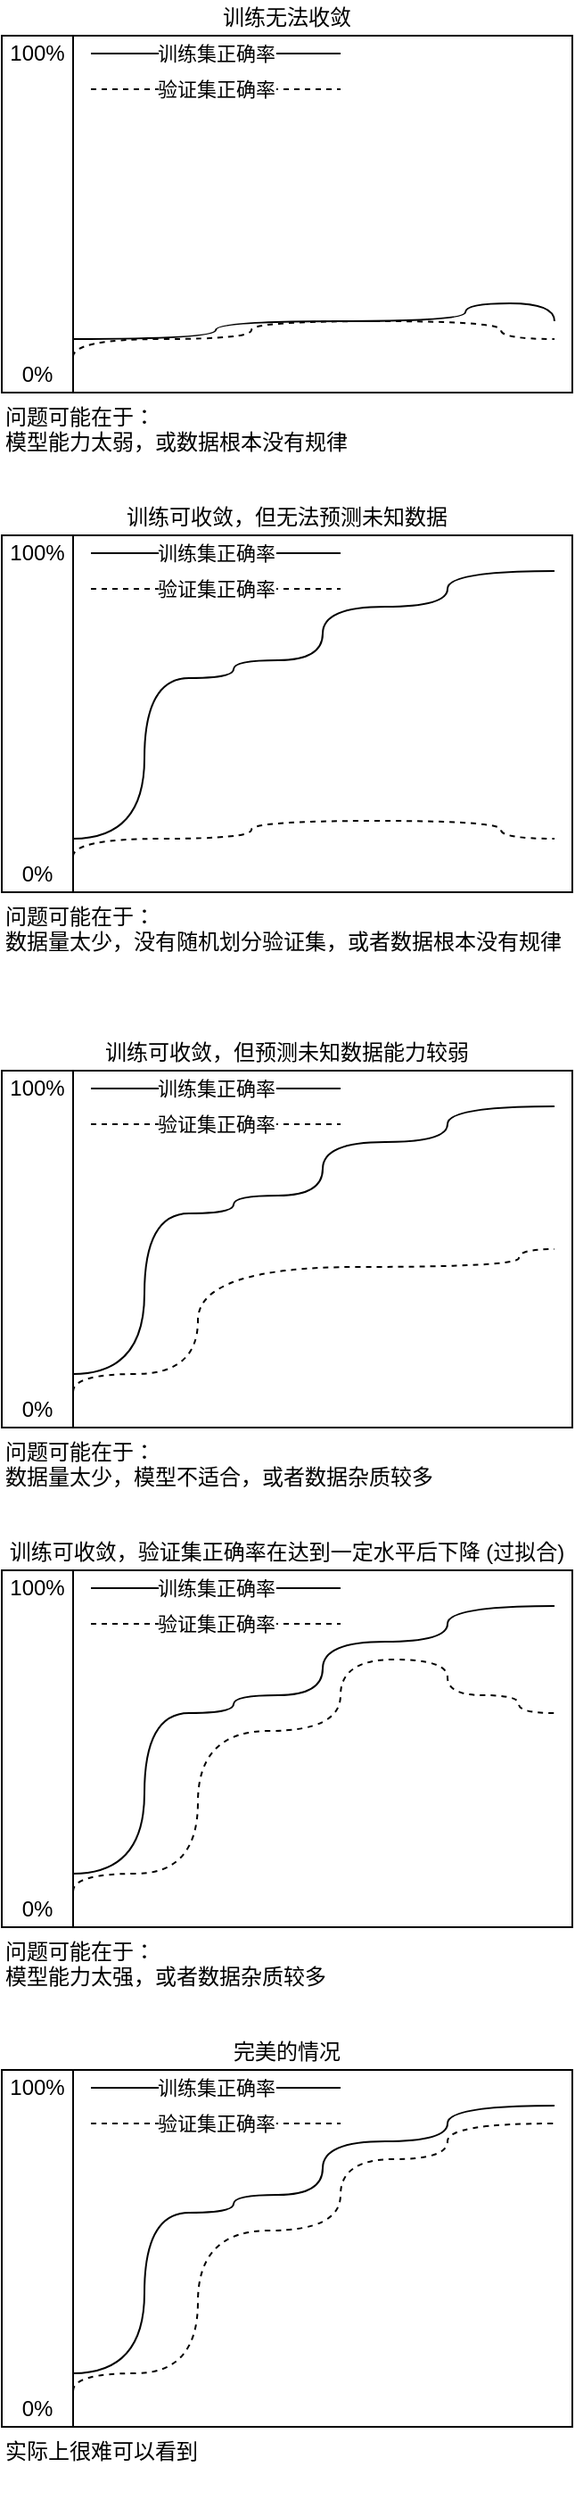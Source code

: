 <mxfile version="12.9.3" type="device"><diagram id="Jf6iSPuC51LlsNAV2yA5" name="Page-1"><mxGraphModel dx="788" dy="507" grid="1" gridSize="10" guides="1" tooltips="1" connect="1" arrows="1" fold="1" page="1" pageScale="1" pageWidth="850" pageHeight="1100" math="0" shadow="0"><root><mxCell id="0"/><mxCell id="1" parent="0"/><mxCell id="T1Avehn7_wAiSoHSimZY-3" value="" style="rounded=0;whiteSpace=wrap;html=1;" vertex="1" parent="1"><mxGeometry x="40" y="80" width="320" height="200" as="geometry"/></mxCell><mxCell id="T1Avehn7_wAiSoHSimZY-4" value="0%" style="text;html=1;strokeColor=none;fillColor=none;align=center;verticalAlign=middle;whiteSpace=wrap;rounded=0;" vertex="1" parent="1"><mxGeometry x="40" y="260" width="40" height="20" as="geometry"/></mxCell><mxCell id="T1Avehn7_wAiSoHSimZY-5" value="100%" style="text;html=1;strokeColor=none;fillColor=none;align=center;verticalAlign=middle;whiteSpace=wrap;rounded=0;" vertex="1" parent="1"><mxGeometry x="40" y="80" width="40" height="20" as="geometry"/></mxCell><mxCell id="T1Avehn7_wAiSoHSimZY-6" value="" style="endArrow=none;html=1;edgeStyle=orthogonalEdgeStyle;curved=1;" edge="1" parent="1"><mxGeometry width="50" height="50" relative="1" as="geometry"><mxPoint x="80" y="250" as="sourcePoint"/><mxPoint x="350" y="240" as="targetPoint"/><Array as="points"><mxPoint x="160" y="250"/><mxPoint x="160" y="240"/><mxPoint x="300" y="240"/><mxPoint x="300" y="230"/><mxPoint x="350" y="230"/></Array></mxGeometry></mxCell><mxCell id="T1Avehn7_wAiSoHSimZY-7" value="" style="endArrow=none;html=1;edgeStyle=orthogonalEdgeStyle;curved=1;dashed=1;" edge="1" parent="1"><mxGeometry width="50" height="50" relative="1" as="geometry"><mxPoint x="80" y="260" as="sourcePoint"/><mxPoint x="350" y="250" as="targetPoint"/><Array as="points"><mxPoint x="80" y="250"/><mxPoint x="180" y="250"/><mxPoint x="180" y="240"/><mxPoint x="320" y="240"/><mxPoint x="320" y="250"/></Array></mxGeometry></mxCell><mxCell id="T1Avehn7_wAiSoHSimZY-9" value="验证集正确率" style="endArrow=none;html=1;dashed=1;" edge="1" parent="1"><mxGeometry width="50" height="50" relative="1" as="geometry"><mxPoint x="90" y="110" as="sourcePoint"/><mxPoint x="230" y="110" as="targetPoint"/></mxGeometry></mxCell><mxCell id="T1Avehn7_wAiSoHSimZY-10" value="训练集正确率" style="endArrow=none;html=1;" edge="1" parent="1"><mxGeometry width="50" height="50" relative="1" as="geometry"><mxPoint x="90" y="90.0" as="sourcePoint"/><mxPoint x="230" y="90" as="targetPoint"/></mxGeometry></mxCell><mxCell id="T1Avehn7_wAiSoHSimZY-11" value="" style="endArrow=none;html=1;entryX=1;entryY=0;entryDx=0;entryDy=0;exitX=1;exitY=1;exitDx=0;exitDy=0;" edge="1" parent="1" source="T1Avehn7_wAiSoHSimZY-4" target="T1Avehn7_wAiSoHSimZY-5"><mxGeometry width="50" height="50" relative="1" as="geometry"><mxPoint x="240" y="260" as="sourcePoint"/><mxPoint x="290" y="210" as="targetPoint"/></mxGeometry></mxCell><mxCell id="T1Avehn7_wAiSoHSimZY-12" value="训练无法收敛&lt;br&gt;" style="text;html=1;strokeColor=none;fillColor=none;align=center;verticalAlign=middle;whiteSpace=wrap;rounded=0;" vertex="1" parent="1"><mxGeometry x="40" y="60" width="320" height="20" as="geometry"/></mxCell><mxCell id="T1Avehn7_wAiSoHSimZY-13" value="问题可能在于：&lt;br&gt;模型能力太弱，或数据根本没有规律" style="text;html=1;strokeColor=none;fillColor=none;align=left;verticalAlign=top;whiteSpace=wrap;rounded=0;" vertex="1" parent="1"><mxGeometry x="40" y="280" width="320" height="40" as="geometry"/></mxCell><mxCell id="T1Avehn7_wAiSoHSimZY-15" value="" style="rounded=0;whiteSpace=wrap;html=1;" vertex="1" parent="1"><mxGeometry x="40" y="360" width="320" height="200" as="geometry"/></mxCell><mxCell id="T1Avehn7_wAiSoHSimZY-16" value="0%" style="text;html=1;strokeColor=none;fillColor=none;align=center;verticalAlign=middle;whiteSpace=wrap;rounded=0;" vertex="1" parent="1"><mxGeometry x="40" y="540" width="40" height="20" as="geometry"/></mxCell><mxCell id="T1Avehn7_wAiSoHSimZY-17" value="100%" style="text;html=1;strokeColor=none;fillColor=none;align=center;verticalAlign=middle;whiteSpace=wrap;rounded=0;" vertex="1" parent="1"><mxGeometry x="40" y="360" width="40" height="20" as="geometry"/></mxCell><mxCell id="T1Avehn7_wAiSoHSimZY-18" value="" style="endArrow=none;html=1;edgeStyle=orthogonalEdgeStyle;curved=1;" edge="1" parent="1"><mxGeometry width="50" height="50" relative="1" as="geometry"><mxPoint x="80" y="530" as="sourcePoint"/><mxPoint x="350" y="380" as="targetPoint"/><Array as="points"><mxPoint x="120" y="530"/><mxPoint x="120" y="440"/><mxPoint x="170" y="440"/><mxPoint x="170" y="430"/><mxPoint x="220" y="430"/><mxPoint x="220" y="400"/><mxPoint x="290" y="400"/><mxPoint x="290" y="380"/><mxPoint x="350" y="380"/></Array></mxGeometry></mxCell><mxCell id="T1Avehn7_wAiSoHSimZY-19" value="" style="endArrow=none;html=1;edgeStyle=orthogonalEdgeStyle;curved=1;dashed=1;" edge="1" parent="1"><mxGeometry width="50" height="50" relative="1" as="geometry"><mxPoint x="80" y="540" as="sourcePoint"/><mxPoint x="350" y="530" as="targetPoint"/><Array as="points"><mxPoint x="80" y="530"/><mxPoint x="180" y="530"/><mxPoint x="180" y="520"/><mxPoint x="320" y="520"/><mxPoint x="320" y="530"/></Array></mxGeometry></mxCell><mxCell id="T1Avehn7_wAiSoHSimZY-20" value="验证集正确率" style="endArrow=none;html=1;dashed=1;" edge="1" parent="1"><mxGeometry width="50" height="50" relative="1" as="geometry"><mxPoint x="90" y="390" as="sourcePoint"/><mxPoint x="230" y="390" as="targetPoint"/></mxGeometry></mxCell><mxCell id="T1Avehn7_wAiSoHSimZY-21" value="训练集正确率" style="endArrow=none;html=1;" edge="1" parent="1"><mxGeometry width="50" height="50" relative="1" as="geometry"><mxPoint x="90" y="370.0" as="sourcePoint"/><mxPoint x="230" y="370" as="targetPoint"/></mxGeometry></mxCell><mxCell id="T1Avehn7_wAiSoHSimZY-22" value="" style="endArrow=none;html=1;entryX=1;entryY=0;entryDx=0;entryDy=0;exitX=1;exitY=1;exitDx=0;exitDy=0;" edge="1" parent="1" source="T1Avehn7_wAiSoHSimZY-16" target="T1Avehn7_wAiSoHSimZY-17"><mxGeometry width="50" height="50" relative="1" as="geometry"><mxPoint x="240" y="540" as="sourcePoint"/><mxPoint x="290" y="490" as="targetPoint"/></mxGeometry></mxCell><mxCell id="T1Avehn7_wAiSoHSimZY-23" value="训练可收敛，但无法预测未知数据" style="text;html=1;strokeColor=none;fillColor=none;align=center;verticalAlign=middle;whiteSpace=wrap;rounded=0;" vertex="1" parent="1"><mxGeometry x="40" y="340" width="320" height="20" as="geometry"/></mxCell><mxCell id="T1Avehn7_wAiSoHSimZY-24" value="问题可能在于：&lt;br&gt;数据量太少，没有随机划分验证集，或者数据根本没有规律" style="text;html=1;strokeColor=none;fillColor=none;align=left;verticalAlign=top;whiteSpace=wrap;rounded=0;" vertex="1" parent="1"><mxGeometry x="40" y="560" width="320" height="40" as="geometry"/></mxCell><mxCell id="T1Avehn7_wAiSoHSimZY-28" value="" style="rounded=0;whiteSpace=wrap;html=1;" vertex="1" parent="1"><mxGeometry x="40" y="660" width="320" height="200" as="geometry"/></mxCell><mxCell id="T1Avehn7_wAiSoHSimZY-29" value="0%" style="text;html=1;strokeColor=none;fillColor=none;align=center;verticalAlign=middle;whiteSpace=wrap;rounded=0;" vertex="1" parent="1"><mxGeometry x="40" y="840" width="40" height="20" as="geometry"/></mxCell><mxCell id="T1Avehn7_wAiSoHSimZY-30" value="100%" style="text;html=1;strokeColor=none;fillColor=none;align=center;verticalAlign=middle;whiteSpace=wrap;rounded=0;" vertex="1" parent="1"><mxGeometry x="40" y="660" width="40" height="20" as="geometry"/></mxCell><mxCell id="T1Avehn7_wAiSoHSimZY-31" value="" style="endArrow=none;html=1;edgeStyle=orthogonalEdgeStyle;curved=1;" edge="1" parent="1"><mxGeometry width="50" height="50" relative="1" as="geometry"><mxPoint x="80" y="830" as="sourcePoint"/><mxPoint x="350" y="680.0" as="targetPoint"/><Array as="points"><mxPoint x="120" y="830"/><mxPoint x="120" y="740"/><mxPoint x="170" y="740"/><mxPoint x="170" y="730"/><mxPoint x="220" y="730"/><mxPoint x="220" y="700"/><mxPoint x="290" y="700"/><mxPoint x="290" y="680"/><mxPoint x="350" y="680"/></Array></mxGeometry></mxCell><mxCell id="T1Avehn7_wAiSoHSimZY-32" value="" style="endArrow=none;html=1;edgeStyle=orthogonalEdgeStyle;curved=1;dashed=1;" edge="1" parent="1"><mxGeometry width="50" height="50" relative="1" as="geometry"><mxPoint x="80" y="840" as="sourcePoint"/><mxPoint x="350" y="760" as="targetPoint"/><Array as="points"><mxPoint x="80" y="830"/><mxPoint x="150" y="830"/><mxPoint x="150" y="770"/><mxPoint x="330" y="770"/><mxPoint x="330" y="760"/></Array></mxGeometry></mxCell><mxCell id="T1Avehn7_wAiSoHSimZY-33" value="验证集正确率" style="endArrow=none;html=1;dashed=1;" edge="1" parent="1"><mxGeometry width="50" height="50" relative="1" as="geometry"><mxPoint x="90" y="690.0" as="sourcePoint"/><mxPoint x="230" y="690.0" as="targetPoint"/></mxGeometry></mxCell><mxCell id="T1Avehn7_wAiSoHSimZY-34" value="训练集正确率" style="endArrow=none;html=1;" edge="1" parent="1"><mxGeometry width="50" height="50" relative="1" as="geometry"><mxPoint x="90" y="670.0" as="sourcePoint"/><mxPoint x="230" y="670.0" as="targetPoint"/></mxGeometry></mxCell><mxCell id="T1Avehn7_wAiSoHSimZY-35" value="" style="endArrow=none;html=1;entryX=1;entryY=0;entryDx=0;entryDy=0;exitX=1;exitY=1;exitDx=0;exitDy=0;" edge="1" parent="1" source="T1Avehn7_wAiSoHSimZY-29" target="T1Avehn7_wAiSoHSimZY-30"><mxGeometry width="50" height="50" relative="1" as="geometry"><mxPoint x="240" y="840" as="sourcePoint"/><mxPoint x="290" y="790" as="targetPoint"/></mxGeometry></mxCell><mxCell id="T1Avehn7_wAiSoHSimZY-36" value="训练可收敛，但预测未知数据能力较弱" style="text;html=1;strokeColor=none;fillColor=none;align=center;verticalAlign=middle;whiteSpace=wrap;rounded=0;" vertex="1" parent="1"><mxGeometry x="40" y="640" width="320" height="20" as="geometry"/></mxCell><mxCell id="T1Avehn7_wAiSoHSimZY-37" value="问题可能在于：&lt;br&gt;数据量太少，模型不适合，或者数据杂质较多" style="text;html=1;strokeColor=none;fillColor=none;align=left;verticalAlign=top;whiteSpace=wrap;rounded=0;" vertex="1" parent="1"><mxGeometry x="40" y="860" width="320" height="40" as="geometry"/></mxCell><mxCell id="T1Avehn7_wAiSoHSimZY-38" value="" style="rounded=0;whiteSpace=wrap;html=1;" vertex="1" parent="1"><mxGeometry x="40" y="940" width="320" height="200" as="geometry"/></mxCell><mxCell id="T1Avehn7_wAiSoHSimZY-39" value="0%" style="text;html=1;strokeColor=none;fillColor=none;align=center;verticalAlign=middle;whiteSpace=wrap;rounded=0;" vertex="1" parent="1"><mxGeometry x="40" y="1120" width="40" height="20" as="geometry"/></mxCell><mxCell id="T1Avehn7_wAiSoHSimZY-40" value="100%" style="text;html=1;strokeColor=none;fillColor=none;align=center;verticalAlign=middle;whiteSpace=wrap;rounded=0;" vertex="1" parent="1"><mxGeometry x="40" y="940" width="40" height="20" as="geometry"/></mxCell><mxCell id="T1Avehn7_wAiSoHSimZY-41" value="" style="endArrow=none;html=1;edgeStyle=orthogonalEdgeStyle;curved=1;" edge="1" parent="1"><mxGeometry width="50" height="50" relative="1" as="geometry"><mxPoint x="80" y="1110" as="sourcePoint"/><mxPoint x="350" y="960" as="targetPoint"/><Array as="points"><mxPoint x="120" y="1110"/><mxPoint x="120" y="1020"/><mxPoint x="170" y="1020"/><mxPoint x="170" y="1010"/><mxPoint x="220" y="1010"/><mxPoint x="220" y="980"/><mxPoint x="290" y="980"/><mxPoint x="290" y="960"/><mxPoint x="350" y="960"/></Array></mxGeometry></mxCell><mxCell id="T1Avehn7_wAiSoHSimZY-42" value="" style="endArrow=none;html=1;edgeStyle=orthogonalEdgeStyle;curved=1;dashed=1;" edge="1" parent="1"><mxGeometry width="50" height="50" relative="1" as="geometry"><mxPoint x="80" y="1120" as="sourcePoint"/><mxPoint x="350" y="1020" as="targetPoint"/><Array as="points"><mxPoint x="80" y="1110"/><mxPoint x="150" y="1110"/><mxPoint x="150" y="1030"/><mxPoint x="230" y="1030"/><mxPoint x="230" y="990"/><mxPoint x="290" y="990"/><mxPoint x="290" y="1010"/><mxPoint x="330" y="1010"/><mxPoint x="330" y="1020"/><mxPoint x="350" y="1020"/></Array></mxGeometry></mxCell><mxCell id="T1Avehn7_wAiSoHSimZY-43" value="验证集正确率" style="endArrow=none;html=1;dashed=1;" edge="1" parent="1"><mxGeometry width="50" height="50" relative="1" as="geometry"><mxPoint x="90" y="970" as="sourcePoint"/><mxPoint x="230" y="970" as="targetPoint"/></mxGeometry></mxCell><mxCell id="T1Avehn7_wAiSoHSimZY-44" value="训练集正确率" style="endArrow=none;html=1;" edge="1" parent="1"><mxGeometry width="50" height="50" relative="1" as="geometry"><mxPoint x="90" y="950" as="sourcePoint"/><mxPoint x="230" y="950" as="targetPoint"/></mxGeometry></mxCell><mxCell id="T1Avehn7_wAiSoHSimZY-45" value="" style="endArrow=none;html=1;entryX=1;entryY=0;entryDx=0;entryDy=0;exitX=1;exitY=1;exitDx=0;exitDy=0;" edge="1" parent="1" source="T1Avehn7_wAiSoHSimZY-39" target="T1Avehn7_wAiSoHSimZY-40"><mxGeometry width="50" height="50" relative="1" as="geometry"><mxPoint x="240" y="1120" as="sourcePoint"/><mxPoint x="290" y="1070" as="targetPoint"/></mxGeometry></mxCell><mxCell id="T1Avehn7_wAiSoHSimZY-46" value="训练可收敛，验证集正确率在达到一定水平后下降 (过拟合)" style="text;html=1;strokeColor=none;fillColor=none;align=center;verticalAlign=middle;whiteSpace=wrap;rounded=0;" vertex="1" parent="1"><mxGeometry x="40" y="920" width="320" height="20" as="geometry"/></mxCell><mxCell id="T1Avehn7_wAiSoHSimZY-47" value="问题可能在于：&lt;br&gt;模型能力太强，或者数据杂质较多" style="text;html=1;strokeColor=none;fillColor=none;align=left;verticalAlign=top;whiteSpace=wrap;rounded=0;" vertex="1" parent="1"><mxGeometry x="40" y="1140" width="320" height="40" as="geometry"/></mxCell><mxCell id="T1Avehn7_wAiSoHSimZY-48" value="" style="rounded=0;whiteSpace=wrap;html=1;" vertex="1" parent="1"><mxGeometry x="40" y="1220" width="320" height="200" as="geometry"/></mxCell><mxCell id="T1Avehn7_wAiSoHSimZY-49" value="0%" style="text;html=1;strokeColor=none;fillColor=none;align=center;verticalAlign=middle;whiteSpace=wrap;rounded=0;" vertex="1" parent="1"><mxGeometry x="40" y="1400" width="40" height="20" as="geometry"/></mxCell><mxCell id="T1Avehn7_wAiSoHSimZY-50" value="100%" style="text;html=1;strokeColor=none;fillColor=none;align=center;verticalAlign=middle;whiteSpace=wrap;rounded=0;" vertex="1" parent="1"><mxGeometry x="40" y="1220" width="40" height="20" as="geometry"/></mxCell><mxCell id="T1Avehn7_wAiSoHSimZY-51" value="" style="endArrow=none;html=1;edgeStyle=orthogonalEdgeStyle;curved=1;" edge="1" parent="1"><mxGeometry width="50" height="50" relative="1" as="geometry"><mxPoint x="80" y="1390" as="sourcePoint"/><mxPoint x="350" y="1240" as="targetPoint"/><Array as="points"><mxPoint x="120" y="1390"/><mxPoint x="120" y="1300"/><mxPoint x="170" y="1300"/><mxPoint x="170" y="1290"/><mxPoint x="220" y="1290"/><mxPoint x="220" y="1260"/><mxPoint x="290" y="1260"/><mxPoint x="290" y="1240"/><mxPoint x="350" y="1240"/></Array></mxGeometry></mxCell><mxCell id="T1Avehn7_wAiSoHSimZY-52" value="" style="endArrow=none;html=1;edgeStyle=orthogonalEdgeStyle;curved=1;dashed=1;" edge="1" parent="1"><mxGeometry width="50" height="50" relative="1" as="geometry"><mxPoint x="80" y="1400" as="sourcePoint"/><mxPoint x="350" y="1250" as="targetPoint"/><Array as="points"><mxPoint x="80" y="1390"/><mxPoint x="150" y="1390"/><mxPoint x="150" y="1310"/><mxPoint x="230" y="1310"/><mxPoint x="230" y="1270"/><mxPoint x="290" y="1270"/><mxPoint x="290" y="1250"/><mxPoint x="350" y="1250"/></Array></mxGeometry></mxCell><mxCell id="T1Avehn7_wAiSoHSimZY-53" value="验证集正确率" style="endArrow=none;html=1;dashed=1;" edge="1" parent="1"><mxGeometry width="50" height="50" relative="1" as="geometry"><mxPoint x="90" y="1250" as="sourcePoint"/><mxPoint x="230" y="1250" as="targetPoint"/></mxGeometry></mxCell><mxCell id="T1Avehn7_wAiSoHSimZY-54" value="训练集正确率" style="endArrow=none;html=1;" edge="1" parent="1"><mxGeometry width="50" height="50" relative="1" as="geometry"><mxPoint x="90" y="1230" as="sourcePoint"/><mxPoint x="230" y="1230" as="targetPoint"/></mxGeometry></mxCell><mxCell id="T1Avehn7_wAiSoHSimZY-55" value="" style="endArrow=none;html=1;entryX=1;entryY=0;entryDx=0;entryDy=0;exitX=1;exitY=1;exitDx=0;exitDy=0;" edge="1" parent="1" source="T1Avehn7_wAiSoHSimZY-49" target="T1Avehn7_wAiSoHSimZY-50"><mxGeometry width="50" height="50" relative="1" as="geometry"><mxPoint x="240" y="1400" as="sourcePoint"/><mxPoint x="290" y="1350" as="targetPoint"/></mxGeometry></mxCell><mxCell id="T1Avehn7_wAiSoHSimZY-56" value="完美的情况" style="text;html=1;strokeColor=none;fillColor=none;align=center;verticalAlign=middle;whiteSpace=wrap;rounded=0;" vertex="1" parent="1"><mxGeometry x="40" y="1200" width="320" height="20" as="geometry"/></mxCell><mxCell id="T1Avehn7_wAiSoHSimZY-57" value="实际上很难可以看到" style="text;html=1;strokeColor=none;fillColor=none;align=left;verticalAlign=top;whiteSpace=wrap;rounded=0;" vertex="1" parent="1"><mxGeometry x="40" y="1420" width="320" height="40" as="geometry"/></mxCell></root></mxGraphModel></diagram></mxfile>
